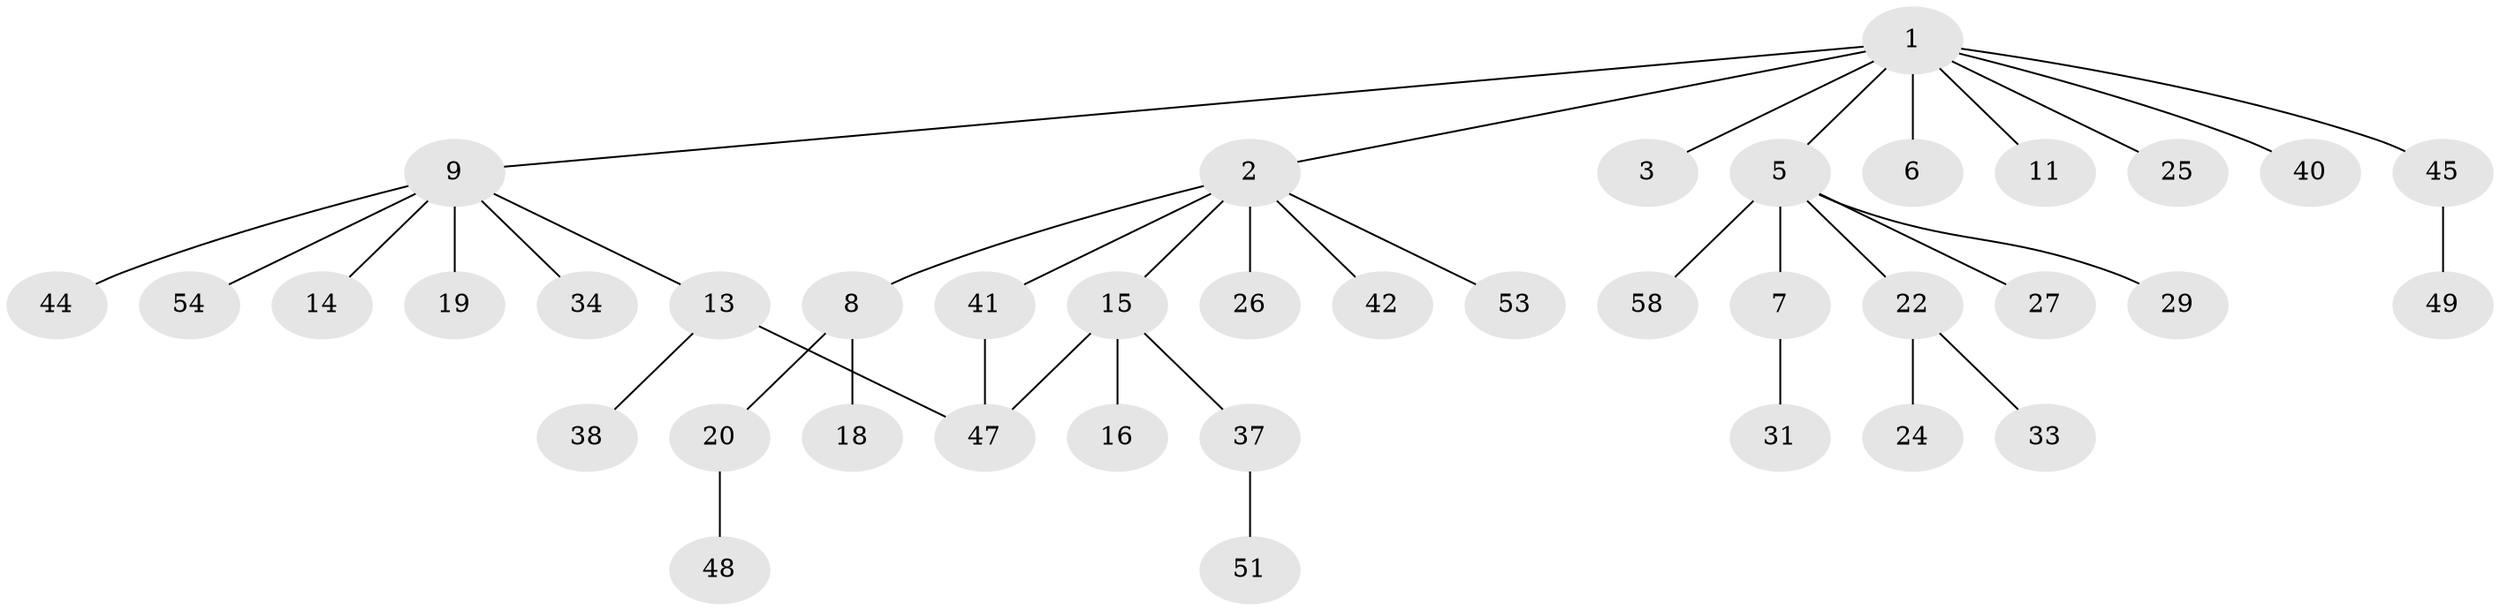 // original degree distribution, {9: 0.017241379310344827, 3: 0.13793103448275862, 2: 0.25862068965517243, 6: 0.034482758620689655, 5: 0.017241379310344827, 1: 0.4827586206896552, 4: 0.05172413793103448}
// Generated by graph-tools (version 1.1) at 2025/10/02/27/25 16:10:52]
// undirected, 39 vertices, 40 edges
graph export_dot {
graph [start="1"]
  node [color=gray90,style=filled];
  1 [super="+23"];
  2 [super="+4"];
  3 [super="+30"];
  5 [super="+12"];
  6;
  7 [super="+35"];
  8 [super="+17"];
  9 [super="+10"];
  11;
  13 [super="+21"];
  14 [super="+43"];
  15 [super="+50"];
  16 [super="+28"];
  18;
  19;
  20 [super="+32"];
  22 [super="+57"];
  24 [super="+36"];
  25;
  26;
  27;
  29;
  31;
  33;
  34 [super="+56"];
  37 [super="+39"];
  38;
  40 [super="+52"];
  41;
  42;
  44;
  45 [super="+46"];
  47 [super="+55"];
  48;
  49;
  51;
  53;
  54;
  58;
  1 -- 2;
  1 -- 3;
  1 -- 5;
  1 -- 6;
  1 -- 9;
  1 -- 11;
  1 -- 25;
  1 -- 40;
  1 -- 45;
  2 -- 42;
  2 -- 53;
  2 -- 8;
  2 -- 41;
  2 -- 26;
  2 -- 15;
  5 -- 7;
  5 -- 22;
  5 -- 27;
  5 -- 58;
  5 -- 29;
  7 -- 31;
  8 -- 18;
  8 -- 20;
  9 -- 13;
  9 -- 19;
  9 -- 44;
  9 -- 54;
  9 -- 34;
  9 -- 14;
  13 -- 38;
  13 -- 47;
  15 -- 16;
  15 -- 37;
  15 -- 47;
  20 -- 48;
  22 -- 24 [weight=2];
  22 -- 33;
  37 -- 51;
  41 -- 47;
  45 -- 49;
}
